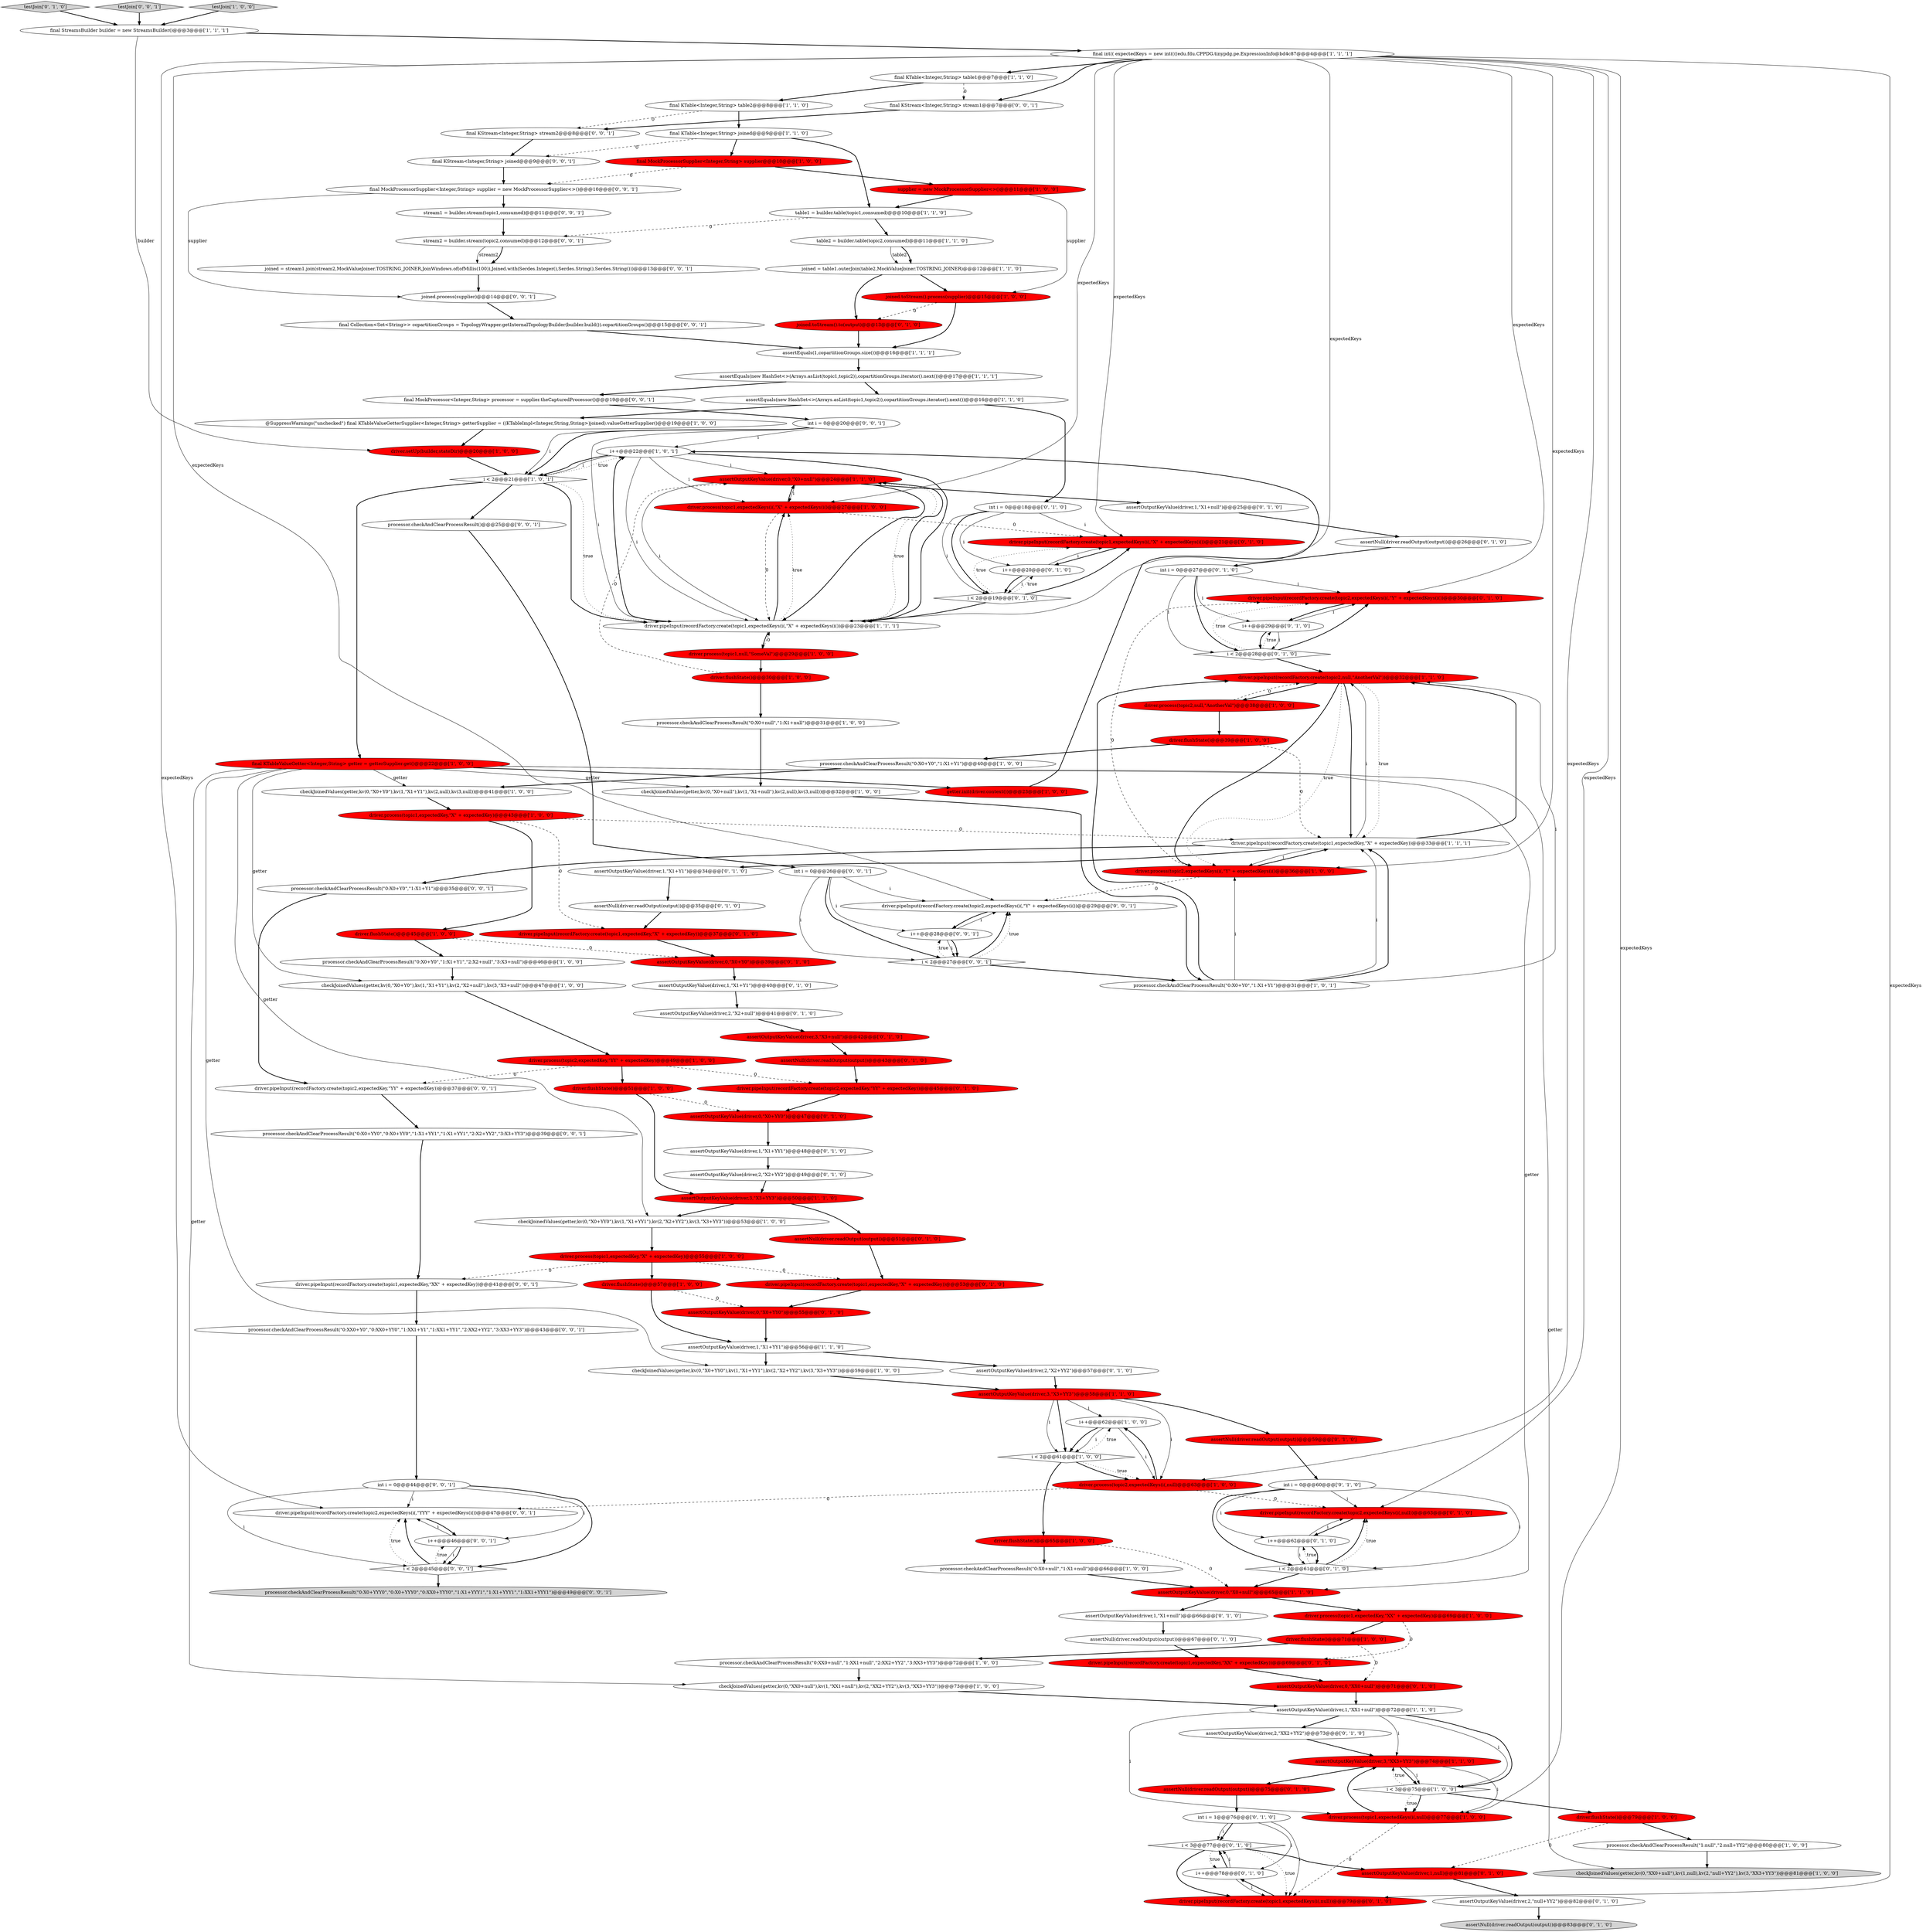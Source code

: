 digraph {
28 [style = filled, label = "final KTable<Integer,String> joined@@@9@@@['1', '1', '0']", fillcolor = white, shape = ellipse image = "AAA0AAABBB1BBB"];
21 [style = filled, label = "assertOutputKeyValue(driver,0,\"X0+null\")@@@65@@@['1', '1', '0']", fillcolor = red, shape = ellipse image = "AAA1AAABBB1BBB"];
115 [style = filled, label = "processor.checkAndClearProcessResult(\"0:X0+YYY0\",\"0:X0+YYY0\",\"0:XX0+YYY0\",\"1:X1+YYY1\",\"1:X1+YYY1\",\"1:XX1+YYY1\")@@@49@@@['0', '0', '1']", fillcolor = lightgray, shape = ellipse image = "AAA0AAABBB3BBB"];
87 [style = filled, label = "assertOutputKeyValue(driver,2,\"X2+YY2\")@@@57@@@['0', '1', '0']", fillcolor = white, shape = ellipse image = "AAA0AAABBB2BBB"];
33 [style = filled, label = "driver.flushState()@@@30@@@['1', '0', '0']", fillcolor = red, shape = ellipse image = "AAA1AAABBB1BBB"];
42 [style = filled, label = "final KTableValueGetter<Integer,String> getter = getterSupplier.get()@@@22@@@['1', '0', '0']", fillcolor = red, shape = ellipse image = "AAA1AAABBB1BBB"];
84 [style = filled, label = "assertOutputKeyValue(driver,1,null)@@@81@@@['0', '1', '0']", fillcolor = red, shape = ellipse image = "AAA1AAABBB2BBB"];
26 [style = filled, label = "driver.process(topic1,expectedKey,\"X\" + expectedKey)@@@43@@@['1', '0', '0']", fillcolor = red, shape = ellipse image = "AAA1AAABBB1BBB"];
96 [style = filled, label = "assertOutputKeyValue(driver,2,\"X2+YY2\")@@@49@@@['0', '1', '0']", fillcolor = white, shape = ellipse image = "AAA0AAABBB2BBB"];
98 [style = filled, label = "testJoin['0', '1', '0']", fillcolor = lightgray, shape = diamond image = "AAA0AAABBB2BBB"];
80 [style = filled, label = "driver.pipeInput(recordFactory.create(topic2,expectedKeys(i(,\"Y\" + expectedKeys(i())@@@30@@@['0', '1', '0']", fillcolor = red, shape = ellipse image = "AAA1AAABBB2BBB"];
25 [style = filled, label = "driver.pipeInput(recordFactory.create(topic2,null,\"AnotherVal\"))@@@32@@@['1', '1', '0']", fillcolor = red, shape = ellipse image = "AAA1AAABBB1BBB"];
132 [style = filled, label = "int i = 0@@@20@@@['0', '0', '1']", fillcolor = white, shape = ellipse image = "AAA0AAABBB3BBB"];
111 [style = filled, label = "assertNull(driver.readOutput(output))@@@26@@@['0', '1', '0']", fillcolor = white, shape = ellipse image = "AAA0AAABBB2BBB"];
16 [style = filled, label = "checkJoinedValues(getter,kv(0,\"X0+Y0\"),kv(1,\"X1+Y1\"),kv(2,null),kv(3,null))@@@41@@@['1', '0', '0']", fillcolor = white, shape = ellipse image = "AAA0AAABBB1BBB"];
131 [style = filled, label = "final MockProcessor<Integer,String> processor = supplier.theCapturedProcessor()@@@19@@@['0', '0', '1']", fillcolor = white, shape = ellipse image = "AAA0AAABBB3BBB"];
30 [style = filled, label = "driver.pipeInput(recordFactory.create(topic1,expectedKey,\"X\" + expectedKey))@@@33@@@['1', '1', '1']", fillcolor = white, shape = ellipse image = "AAA0AAABBB1BBB"];
88 [style = filled, label = "assertOutputKeyValue(driver,2,\"null+YY2\")@@@82@@@['0', '1', '0']", fillcolor = white, shape = ellipse image = "AAA0AAABBB2BBB"];
4 [style = filled, label = "assertEquals(new HashSet<>(Arrays.asList(topic1,topic2)),copartitionGroups.iterator().next())@@@16@@@['1', '1', '0']", fillcolor = white, shape = ellipse image = "AAA0AAABBB1BBB"];
35 [style = filled, label = "driver.process(topic2,null,\"AnotherVal\")@@@38@@@['1', '0', '0']", fillcolor = red, shape = ellipse image = "AAA1AAABBB1BBB"];
56 [style = filled, label = "driver.flushState()@@@57@@@['1', '0', '0']", fillcolor = red, shape = ellipse image = "AAA1AAABBB1BBB"];
13 [style = filled, label = "processor.checkAndClearProcessResult(\"0:X0+Y0\",\"1:X1+Y1\",\"2:X2+null\",\"3:X3+null\")@@@46@@@['1', '0', '0']", fillcolor = white, shape = ellipse image = "AAA0AAABBB1BBB"];
43 [style = filled, label = "driver.process(topic1,null,\"SomeVal\")@@@29@@@['1', '0', '0']", fillcolor = red, shape = ellipse image = "AAA1AAABBB1BBB"];
57 [style = filled, label = "driver.process(topic1,expectedKey,\"XX\" + expectedKey)@@@69@@@['1', '0', '0']", fillcolor = red, shape = ellipse image = "AAA1AAABBB1BBB"];
32 [style = filled, label = "assertOutputKeyValue(driver,0,\"X0+null\")@@@24@@@['1', '1', '0']", fillcolor = red, shape = ellipse image = "AAA1AAABBB1BBB"];
58 [style = filled, label = "assertOutputKeyValue(driver,1,\"XX1+null\")@@@72@@@['1', '1', '0']", fillcolor = white, shape = ellipse image = "AAA0AAABBB1BBB"];
71 [style = filled, label = "assertNull(driver.readOutput(output))@@@59@@@['0', '1', '0']", fillcolor = red, shape = ellipse image = "AAA1AAABBB2BBB"];
67 [style = filled, label = "assertNull(driver.readOutput(output))@@@51@@@['0', '1', '0']", fillcolor = red, shape = ellipse image = "AAA1AAABBB2BBB"];
50 [style = filled, label = "table1 = builder.table(topic1,consumed)@@@10@@@['1', '1', '0']", fillcolor = white, shape = ellipse image = "AAA0AAABBB1BBB"];
119 [style = filled, label = "testJoin['0', '0', '1']", fillcolor = lightgray, shape = diamond image = "AAA0AAABBB3BBB"];
54 [style = filled, label = "assertOutputKeyValue(driver,3,\"X3+YY3\")@@@58@@@['1', '1', '0']", fillcolor = red, shape = ellipse image = "AAA1AAABBB1BBB"];
108 [style = filled, label = "assertNull(driver.readOutput(output))@@@35@@@['0', '1', '0']", fillcolor = white, shape = ellipse image = "AAA0AAABBB2BBB"];
70 [style = filled, label = "assertOutputKeyValue(driver,3,\"X3+null\")@@@42@@@['0', '1', '0']", fillcolor = red, shape = ellipse image = "AAA1AAABBB2BBB"];
89 [style = filled, label = "int i = 0@@@27@@@['0', '1', '0']", fillcolor = white, shape = ellipse image = "AAA0AAABBB2BBB"];
36 [style = filled, label = "checkJoinedValues(getter,kv(0,\"XX0+null\"),kv(1,null),kv(2,\"null+YY2\"),kv(3,\"XX3+YY3\"))@@@81@@@['1', '0', '0']", fillcolor = lightgray, shape = ellipse image = "AAA0AAABBB1BBB"];
77 [style = filled, label = "i < 3@@@77@@@['0', '1', '0']", fillcolor = white, shape = diamond image = "AAA0AAABBB2BBB"];
105 [style = filled, label = "i < 2@@@28@@@['0', '1', '0']", fillcolor = white, shape = diamond image = "AAA0AAABBB2BBB"];
40 [style = filled, label = "processor.checkAndClearProcessResult(\"0:X0+Y0\",\"1:X1+Y1\")@@@31@@@['1', '0', '1']", fillcolor = white, shape = ellipse image = "AAA0AAABBB1BBB"];
48 [style = filled, label = "driver.flushState()@@@79@@@['1', '0', '0']", fillcolor = red, shape = ellipse image = "AAA1AAABBB1BBB"];
61 [style = filled, label = "assertEquals(new HashSet<>(Arrays.asList(topic1,topic2)),copartitionGroups.iterator().next())@@@17@@@['1', '1', '1']", fillcolor = white, shape = ellipse image = "AAA0AAABBB1BBB"];
128 [style = filled, label = "driver.pipeInput(recordFactory.create(topic2,expectedKeys(i(,\"YYY\" + expectedKeys(i())@@@47@@@['0', '0', '1']", fillcolor = white, shape = ellipse image = "AAA0AAABBB3BBB"];
69 [style = filled, label = "joined.toStream().to(output)@@@13@@@['0', '1', '0']", fillcolor = red, shape = ellipse image = "AAA1AAABBB2BBB"];
72 [style = filled, label = "assertNull(driver.readOutput(output))@@@67@@@['0', '1', '0']", fillcolor = white, shape = ellipse image = "AAA0AAABBB2BBB"];
136 [style = filled, label = "joined = stream1.join(stream2,MockValueJoiner.TOSTRING_JOINER,JoinWindows.of(ofMillis(100)),Joined.with(Serdes.Integer(),Serdes.String(),Serdes.String()))@@@13@@@['0', '0', '1']", fillcolor = white, shape = ellipse image = "AAA0AAABBB3BBB"];
90 [style = filled, label = "driver.pipeInput(recordFactory.create(topic1,expectedKey,\"X\" + expectedKey))@@@53@@@['0', '1', '0']", fillcolor = red, shape = ellipse image = "AAA1AAABBB2BBB"];
114 [style = filled, label = "stream1 = builder.stream(topic1,consumed)@@@11@@@['0', '0', '1']", fillcolor = white, shape = ellipse image = "AAA0AAABBB3BBB"];
12 [style = filled, label = "driver.flushState()@@@51@@@['1', '0', '0']", fillcolor = red, shape = ellipse image = "AAA1AAABBB1BBB"];
68 [style = filled, label = "assertOutputKeyValue(driver,0,\"X0+YY0\")@@@55@@@['0', '1', '0']", fillcolor = red, shape = ellipse image = "AAA1AAABBB2BBB"];
34 [style = filled, label = "checkJoinedValues(getter,kv(0,\"X0+YY0\"),kv(1,\"X1+YY1\"),kv(2,\"X2+YY2\"),kv(3,\"X3+YY3\"))@@@53@@@['1', '0', '0']", fillcolor = white, shape = ellipse image = "AAA0AAABBB1BBB"];
8 [style = filled, label = "testJoin['1', '0', '0']", fillcolor = lightgray, shape = diamond image = "AAA0AAABBB1BBB"];
45 [style = filled, label = "table2 = builder.table(topic2,consumed)@@@11@@@['1', '1', '0']", fillcolor = white, shape = ellipse image = "AAA0AAABBB1BBB"];
135 [style = filled, label = "driver.pipeInput(recordFactory.create(topic2,expectedKeys(i(,\"Y\" + expectedKeys(i())@@@29@@@['0', '0', '1']", fillcolor = white, shape = ellipse image = "AAA0AAABBB3BBB"];
73 [style = filled, label = "i++@@@78@@@['0', '1', '0']", fillcolor = white, shape = ellipse image = "AAA0AAABBB2BBB"];
129 [style = filled, label = "i++@@@46@@@['0', '0', '1']", fillcolor = white, shape = ellipse image = "AAA0AAABBB3BBB"];
79 [style = filled, label = "i++@@@29@@@['0', '1', '0']", fillcolor = white, shape = ellipse image = "AAA0AAABBB2BBB"];
107 [style = filled, label = "assertOutputKeyValue(driver,1,\"X1+null\")@@@25@@@['0', '1', '0']", fillcolor = white, shape = ellipse image = "AAA0AAABBB2BBB"];
29 [style = filled, label = "driver.flushState()@@@45@@@['1', '0', '0']", fillcolor = red, shape = ellipse image = "AAA1AAABBB1BBB"];
17 [style = filled, label = "processor.checkAndClearProcessResult(\"0:XX0+null\",\"1:XX1+null\",\"2:XX2+YY2\",\"3:XX3+YY3\")@@@72@@@['1', '0', '0']", fillcolor = white, shape = ellipse image = "AAA0AAABBB1BBB"];
38 [style = filled, label = "processor.checkAndClearProcessResult(\"0:X0+null\",\"1:X1+null\")@@@31@@@['1', '0', '0']", fillcolor = white, shape = ellipse image = "AAA0AAABBB1BBB"];
76 [style = filled, label = "driver.pipeInput(recordFactory.create(topic1,expectedKey,\"X\" + expectedKey))@@@37@@@['0', '1', '0']", fillcolor = red, shape = ellipse image = "AAA1AAABBB2BBB"];
125 [style = filled, label = "i < 2@@@27@@@['0', '0', '1']", fillcolor = white, shape = diamond image = "AAA0AAABBB3BBB"];
117 [style = filled, label = "processor.checkAndClearProcessResult()@@@25@@@['0', '0', '1']", fillcolor = white, shape = ellipse image = "AAA0AAABBB3BBB"];
10 [style = filled, label = "checkJoinedValues(getter,kv(0,\"X0+Y0\"),kv(1,\"X1+Y1\"),kv(2,\"X2+null\"),kv(3,\"X3+null\"))@@@47@@@['1', '0', '0']", fillcolor = white, shape = ellipse image = "AAA0AAABBB1BBB"];
124 [style = filled, label = "joined.process(supplier)@@@14@@@['0', '0', '1']", fillcolor = white, shape = ellipse image = "AAA0AAABBB3BBB"];
97 [style = filled, label = "assertNull(driver.readOutput(output))@@@43@@@['0', '1', '0']", fillcolor = red, shape = ellipse image = "AAA1AAABBB2BBB"];
1 [style = filled, label = "processor.checkAndClearProcessResult(\"0:X0+Y0\",\"1:X1+Y1\")@@@40@@@['1', '0', '0']", fillcolor = white, shape = ellipse image = "AAA0AAABBB1BBB"];
99 [style = filled, label = "driver.pipeInput(recordFactory.create(topic1,expectedKey,\"XX\" + expectedKey))@@@69@@@['0', '1', '0']", fillcolor = red, shape = ellipse image = "AAA1AAABBB2BBB"];
6 [style = filled, label = "i++@@@22@@@['1', '0', '1']", fillcolor = white, shape = ellipse image = "AAA0AAABBB1BBB"];
91 [style = filled, label = "assertNull(driver.readOutput(output))@@@75@@@['0', '1', '0']", fillcolor = red, shape = ellipse image = "AAA1AAABBB2BBB"];
47 [style = filled, label = "processor.checkAndClearProcessResult(\"0:X0+null\",\"1:X1+null\")@@@66@@@['1', '0', '0']", fillcolor = white, shape = ellipse image = "AAA0AAABBB1BBB"];
62 [style = filled, label = "final StreamsBuilder builder = new StreamsBuilder()@@@3@@@['1', '1', '1']", fillcolor = white, shape = ellipse image = "AAA0AAABBB1BBB"];
51 [style = filled, label = "final MockProcessorSupplier<Integer,String> supplier@@@10@@@['1', '0', '0']", fillcolor = red, shape = ellipse image = "AAA1AAABBB1BBB"];
100 [style = filled, label = "driver.pipeInput(recordFactory.create(topic2,expectedKeys(i(,null))@@@63@@@['0', '1', '0']", fillcolor = red, shape = ellipse image = "AAA1AAABBB2BBB"];
137 [style = filled, label = "final Collection<Set<String>> copartitionGroups = TopologyWrapper.getInternalTopologyBuilder(builder.build()).copartitionGroups()@@@15@@@['0', '0', '1']", fillcolor = white, shape = ellipse image = "AAA0AAABBB3BBB"];
20 [style = filled, label = "checkJoinedValues(getter,kv(0,\"XX0+null\"),kv(1,\"XX1+null\"),kv(2,\"XX2+YY2\"),kv(3,\"XX3+YY3\"))@@@73@@@['1', '0', '0']", fillcolor = white, shape = ellipse image = "AAA0AAABBB1BBB"];
0 [style = filled, label = "final KTable<Integer,String> table1@@@7@@@['1', '1', '0']", fillcolor = white, shape = ellipse image = "AAA0AAABBB1BBB"];
75 [style = filled, label = "int i = 0@@@60@@@['0', '1', '0']", fillcolor = white, shape = ellipse image = "AAA0AAABBB2BBB"];
60 [style = filled, label = "assertOutputKeyValue(driver,3,\"XX3+YY3\")@@@74@@@['1', '1', '0']", fillcolor = red, shape = ellipse image = "AAA1AAABBB1BBB"];
23 [style = filled, label = "i < 3@@@75@@@['1', '0', '0']", fillcolor = white, shape = diamond image = "AAA0AAABBB1BBB"];
112 [style = filled, label = "stream2 = builder.stream(topic2,consumed)@@@12@@@['0', '0', '1']", fillcolor = white, shape = ellipse image = "AAA0AAABBB3BBB"];
59 [style = filled, label = "final KTable<Integer,String> table2@@@8@@@['1', '1', '0']", fillcolor = white, shape = ellipse image = "AAA0AAABBB1BBB"];
94 [style = filled, label = "driver.pipeInput(recordFactory.create(topic1,expectedKeys(i(,null))@@@79@@@['0', '1', '0']", fillcolor = red, shape = ellipse image = "AAA1AAABBB2BBB"];
110 [style = filled, label = "int i = 1@@@76@@@['0', '1', '0']", fillcolor = white, shape = ellipse image = "AAA0AAABBB2BBB"];
81 [style = filled, label = "i < 2@@@61@@@['0', '1', '0']", fillcolor = white, shape = diamond image = "AAA0AAABBB2BBB"];
19 [style = filled, label = "final int(( expectedKeys = new int((((edu.fdu.CPPDG.tinypdg.pe.ExpressionInfo@bd4c87@@@4@@@['1', '1', '1']", fillcolor = white, shape = ellipse image = "AAA0AAABBB1BBB"];
106 [style = filled, label = "assertOutputKeyValue(driver,2,\"XX2+YY2\")@@@73@@@['0', '1', '0']", fillcolor = white, shape = ellipse image = "AAA0AAABBB2BBB"];
95 [style = filled, label = "assertOutputKeyValue(driver,0,\"X0+Y0\")@@@39@@@['0', '1', '0']", fillcolor = red, shape = ellipse image = "AAA1AAABBB2BBB"];
2 [style = filled, label = "assertOutputKeyValue(driver,1,\"X1+YY1\")@@@56@@@['1', '1', '0']", fillcolor = white, shape = ellipse image = "AAA0AAABBB1BBB"];
39 [style = filled, label = "driver.flushState()@@@39@@@['1', '0', '0']", fillcolor = red, shape = ellipse image = "AAA1AAABBB1BBB"];
53 [style = filled, label = "i < 2@@@21@@@['1', '0', '1']", fillcolor = white, shape = diamond image = "AAA0AAABBB1BBB"];
78 [style = filled, label = "assertOutputKeyValue(driver,1,\"X1+Y1\")@@@34@@@['0', '1', '0']", fillcolor = white, shape = ellipse image = "AAA0AAABBB2BBB"];
82 [style = filled, label = "i++@@@20@@@['0', '1', '0']", fillcolor = white, shape = ellipse image = "AAA0AAABBB2BBB"];
15 [style = filled, label = "i++@@@62@@@['1', '0', '0']", fillcolor = white, shape = ellipse image = "AAA0AAABBB1BBB"];
64 [style = filled, label = "i < 2@@@61@@@['1', '0', '0']", fillcolor = white, shape = diamond image = "AAA0AAABBB1BBB"];
22 [style = filled, label = "processor.checkAndClearProcessResult(\"1:null\",\"2:null+YY2\")@@@80@@@['1', '0', '0']", fillcolor = white, shape = ellipse image = "AAA0AAABBB1BBB"];
121 [style = filled, label = "final KStream<Integer,String> joined@@@9@@@['0', '0', '1']", fillcolor = white, shape = ellipse image = "AAA0AAABBB3BBB"];
118 [style = filled, label = "i < 2@@@45@@@['0', '0', '1']", fillcolor = white, shape = diamond image = "AAA0AAABBB3BBB"];
52 [style = filled, label = "driver.process(topic1,expectedKey,\"X\" + expectedKey)@@@55@@@['1', '0', '0']", fillcolor = red, shape = ellipse image = "AAA1AAABBB1BBB"];
133 [style = filled, label = "processor.checkAndClearProcessResult(\"0:X0+YY0\",\"0:X0+YY0\",\"1:X1+YY1\",\"1:X1+YY1\",\"2:X2+YY2\",\"3:X3+YY3\")@@@39@@@['0', '0', '1']", fillcolor = white, shape = ellipse image = "AAA0AAABBB3BBB"];
83 [style = filled, label = "assertNull(driver.readOutput(output))@@@83@@@['0', '1', '0']", fillcolor = lightgray, shape = ellipse image = "AAA0AAABBB2BBB"];
126 [style = filled, label = "final MockProcessorSupplier<Integer,String> supplier = new MockProcessorSupplier<>()@@@10@@@['0', '0', '1']", fillcolor = white, shape = ellipse image = "AAA0AAABBB3BBB"];
9 [style = filled, label = "checkJoinedValues(getter,kv(0,\"X0+null\"),kv(1,\"X1+null\"),kv(2,null),kv(3,null))@@@32@@@['1', '0', '0']", fillcolor = white, shape = ellipse image = "AAA0AAABBB1BBB"];
116 [style = filled, label = "int i = 0@@@44@@@['0', '0', '1']", fillcolor = white, shape = ellipse image = "AAA0AAABBB3BBB"];
92 [style = filled, label = "i < 2@@@19@@@['0', '1', '0']", fillcolor = white, shape = diamond image = "AAA0AAABBB2BBB"];
134 [style = filled, label = "final KStream<Integer,String> stream1@@@7@@@['0', '0', '1']", fillcolor = white, shape = ellipse image = "AAA0AAABBB3BBB"];
3 [style = filled, label = "@SuppressWarnings(\"unchecked\") final KTableValueGetterSupplier<Integer,String> getterSupplier = ((KTableImpl<Integer,String,String>)joined).valueGetterSupplier()@@@19@@@['1', '0', '0']", fillcolor = white, shape = ellipse image = "AAA0AAABBB1BBB"];
27 [style = filled, label = "driver.process(topic2,expectedKeys(i(,\"Y\" + expectedKeys(i()@@@36@@@['1', '0', '0']", fillcolor = red, shape = ellipse image = "AAA1AAABBB1BBB"];
85 [style = filled, label = "assertOutputKeyValue(driver,1,\"X1+Y1\")@@@40@@@['0', '1', '0']", fillcolor = white, shape = ellipse image = "AAA0AAABBB2BBB"];
49 [style = filled, label = "assertEquals(1,copartitionGroups.size())@@@16@@@['1', '1', '1']", fillcolor = white, shape = ellipse image = "AAA0AAABBB1BBB"];
113 [style = filled, label = "i++@@@28@@@['0', '0', '1']", fillcolor = white, shape = ellipse image = "AAA0AAABBB3BBB"];
123 [style = filled, label = "final KStream<Integer,String> stream2@@@8@@@['0', '0', '1']", fillcolor = white, shape = ellipse image = "AAA0AAABBB3BBB"];
103 [style = filled, label = "assertOutputKeyValue(driver,0,\"XX0+null\")@@@71@@@['0', '1', '0']", fillcolor = red, shape = ellipse image = "AAA1AAABBB2BBB"];
24 [style = filled, label = "driver.process(topic2,expectedKeys(i(,null)@@@63@@@['1', '0', '0']", fillcolor = red, shape = ellipse image = "AAA1AAABBB1BBB"];
11 [style = filled, label = "driver.setUp(builder,stateDir)@@@20@@@['1', '0', '0']", fillcolor = red, shape = ellipse image = "AAA1AAABBB1BBB"];
14 [style = filled, label = "driver.process(topic2,expectedKey,\"YY\" + expectedKey)@@@49@@@['1', '0', '0']", fillcolor = red, shape = ellipse image = "AAA1AAABBB1BBB"];
44 [style = filled, label = "driver.process(topic1,expectedKeys(i(,null)@@@77@@@['1', '0', '0']", fillcolor = red, shape = ellipse image = "AAA1AAABBB1BBB"];
63 [style = filled, label = "assertOutputKeyValue(driver,3,\"X3+YY3\")@@@50@@@['1', '1', '0']", fillcolor = red, shape = ellipse image = "AAA1AAABBB1BBB"];
102 [style = filled, label = "assertOutputKeyValue(driver,0,\"X0+YY0\")@@@47@@@['0', '1', '0']", fillcolor = red, shape = ellipse image = "AAA1AAABBB2BBB"];
120 [style = filled, label = "processor.checkAndClearProcessResult(\"0:X0+Y0\",\"1:X1+Y1\")@@@35@@@['0', '0', '1']", fillcolor = white, shape = ellipse image = "AAA0AAABBB3BBB"];
5 [style = filled, label = "getter.init(driver.context())@@@23@@@['1', '0', '0']", fillcolor = red, shape = ellipse image = "AAA1AAABBB1BBB"];
55 [style = filled, label = "driver.process(topic1,expectedKeys(i(,\"X\" + expectedKeys(i()@@@27@@@['1', '0', '0']", fillcolor = red, shape = ellipse image = "AAA1AAABBB1BBB"];
104 [style = filled, label = "assertOutputKeyValue(driver,1,\"X1+null\")@@@66@@@['0', '1', '0']", fillcolor = white, shape = ellipse image = "AAA0AAABBB2BBB"];
86 [style = filled, label = "assertOutputKeyValue(driver,1,\"X1+YY1\")@@@48@@@['0', '1', '0']", fillcolor = white, shape = ellipse image = "AAA0AAABBB2BBB"];
130 [style = filled, label = "driver.pipeInput(recordFactory.create(topic2,expectedKey,\"YY\" + expectedKey))@@@37@@@['0', '0', '1']", fillcolor = white, shape = ellipse image = "AAA0AAABBB3BBB"];
65 [style = filled, label = "driver.pipeInput(recordFactory.create(topic1,expectedKeys(i(,\"X\" + expectedKeys(i())@@@23@@@['1', '1', '1']", fillcolor = white, shape = ellipse image = "AAA0AAABBB1BBB"];
41 [style = filled, label = "driver.flushState()@@@65@@@['1', '0', '0']", fillcolor = red, shape = ellipse image = "AAA1AAABBB1BBB"];
122 [style = filled, label = "processor.checkAndClearProcessResult(\"0:XX0+Y0\",\"0:XX0+YY0\",\"1:XX1+Y1\",\"1:XX1+YY1\",\"2:XX2+YY2\",\"3:XX3+YY3\")@@@43@@@['0', '0', '1']", fillcolor = white, shape = ellipse image = "AAA0AAABBB3BBB"];
109 [style = filled, label = "assertOutputKeyValue(driver,2,\"X2+null\")@@@41@@@['0', '1', '0']", fillcolor = white, shape = ellipse image = "AAA0AAABBB2BBB"];
138 [style = filled, label = "driver.pipeInput(recordFactory.create(topic1,expectedKey,\"XX\" + expectedKey))@@@41@@@['0', '0', '1']", fillcolor = white, shape = ellipse image = "AAA0AAABBB3BBB"];
66 [style = filled, label = "int i = 0@@@18@@@['0', '1', '0']", fillcolor = white, shape = ellipse image = "AAA0AAABBB2BBB"];
37 [style = filled, label = "joined.toStream().process(supplier)@@@15@@@['1', '0', '0']", fillcolor = red, shape = ellipse image = "AAA1AAABBB1BBB"];
18 [style = filled, label = "joined = table1.outerJoin(table2,MockValueJoiner.TOSTRING_JOINER)@@@12@@@['1', '1', '0']", fillcolor = white, shape = ellipse image = "AAA0AAABBB1BBB"];
127 [style = filled, label = "int i = 0@@@26@@@['0', '0', '1']", fillcolor = white, shape = ellipse image = "AAA0AAABBB3BBB"];
7 [style = filled, label = "driver.flushState()@@@71@@@['1', '0', '0']", fillcolor = red, shape = ellipse image = "AAA1AAABBB1BBB"];
93 [style = filled, label = "i++@@@62@@@['0', '1', '0']", fillcolor = white, shape = ellipse image = "AAA0AAABBB2BBB"];
74 [style = filled, label = "driver.pipeInput(recordFactory.create(topic1,expectedKeys(i(,\"X\" + expectedKeys(i())@@@21@@@['0', '1', '0']", fillcolor = red, shape = ellipse image = "AAA1AAABBB2BBB"];
101 [style = filled, label = "driver.pipeInput(recordFactory.create(topic2,expectedKey,\"YY\" + expectedKey))@@@45@@@['0', '1', '0']", fillcolor = red, shape = ellipse image = "AAA1AAABBB2BBB"];
46 [style = filled, label = "checkJoinedValues(getter,kv(0,\"X0+YY0\"),kv(1,\"X1+YY1\"),kv(2,\"X2+YY2\"),kv(3,\"X3+YY3\"))@@@59@@@['1', '0', '0']", fillcolor = white, shape = ellipse image = "AAA0AAABBB1BBB"];
31 [style = filled, label = "supplier = new MockProcessorSupplier<>()@@@11@@@['1', '0', '0']", fillcolor = red, shape = ellipse image = "AAA1AAABBB1BBB"];
129->118 [style = solid, label="i"];
109->70 [style = bold, label=""];
20->58 [style = bold, label=""];
37->49 [style = bold, label=""];
72->99 [style = bold, label=""];
74->82 [style = bold, label=""];
133->138 [style = bold, label=""];
25->30 [style = bold, label=""];
42->16 [style = solid, label="getter"];
41->21 [style = dashed, label="0"];
28->50 [style = bold, label=""];
91->110 [style = bold, label=""];
127->135 [style = solid, label="i"];
19->65 [style = solid, label="expectedKeys"];
40->25 [style = bold, label=""];
63->34 [style = bold, label=""];
70->97 [style = bold, label=""];
121->126 [style = bold, label=""];
116->118 [style = bold, label=""];
19->44 [style = solid, label="expectedKeys"];
42->9 [style = solid, label="getter"];
66->82 [style = solid, label="i"];
25->35 [style = bold, label=""];
60->44 [style = solid, label="i"];
55->65 [style = dashed, label="0"];
28->121 [style = dashed, label="0"];
84->88 [style = bold, label=""];
30->25 [style = solid, label="i"];
30->78 [style = bold, label=""];
31->50 [style = bold, label=""];
92->82 [style = dotted, label="true"];
0->134 [style = dashed, label="0"];
42->10 [style = solid, label="getter"];
23->44 [style = dotted, label="true"];
61->131 [style = bold, label=""];
53->65 [style = bold, label=""];
46->54 [style = bold, label=""];
58->23 [style = solid, label="i"];
132->53 [style = solid, label="i"];
14->130 [style = dashed, label="0"];
113->125 [style = bold, label=""];
50->45 [style = bold, label=""];
103->58 [style = bold, label=""];
127->125 [style = solid, label="i"];
19->128 [style = solid, label="expectedKeys"];
112->136 [style = solid, label="stream2"];
42->21 [style = solid, label="getter"];
24->100 [style = dashed, label="0"];
90->68 [style = bold, label=""];
66->74 [style = solid, label="i"];
58->106 [style = bold, label=""];
54->71 [style = bold, label=""];
132->53 [style = bold, label=""];
60->23 [style = bold, label=""];
17->20 [style = bold, label=""];
82->92 [style = bold, label=""];
23->44 [style = bold, label=""];
9->40 [style = bold, label=""];
88->83 [style = bold, label=""];
137->49 [style = bold, label=""];
132->6 [style = solid, label="i"];
4->3 [style = bold, label=""];
64->24 [style = dotted, label="true"];
78->108 [style = bold, label=""];
116->129 [style = solid, label="i"];
53->65 [style = dotted, label="true"];
125->135 [style = bold, label=""];
75->81 [style = solid, label="i"];
40->27 [style = solid, label="i"];
127->113 [style = solid, label="i"];
53->117 [style = bold, label=""];
123->121 [style = bold, label=""];
54->64 [style = solid, label="i"];
64->15 [style = dotted, label="true"];
10->14 [style = bold, label=""];
100->93 [style = bold, label=""];
37->69 [style = dashed, label="0"];
118->115 [style = bold, label=""];
125->40 [style = bold, label=""];
54->15 [style = solid, label="i"];
27->30 [style = bold, label=""];
34->52 [style = bold, label=""];
126->114 [style = bold, label=""];
77->73 [style = dotted, label="true"];
81->100 [style = bold, label=""];
3->11 [style = bold, label=""];
16->26 [style = bold, label=""];
12->63 [style = bold, label=""];
89->79 [style = solid, label="i"];
33->32 [style = dashed, label="0"];
42->34 [style = solid, label="getter"];
30->27 [style = solid, label="i"];
19->94 [style = solid, label="expectedKeys"];
71->75 [style = bold, label=""];
134->123 [style = bold, label=""];
93->81 [style = solid, label="i"];
56->68 [style = dashed, label="0"];
23->48 [style = bold, label=""];
65->6 [style = bold, label=""];
8->62 [style = bold, label=""];
21->104 [style = bold, label=""];
105->80 [style = bold, label=""];
25->27 [style = bold, label=""];
42->36 [style = solid, label="getter"];
80->79 [style = bold, label=""];
6->53 [style = bold, label=""];
127->125 [style = bold, label=""];
6->65 [style = solid, label="i"];
122->116 [style = bold, label=""];
105->25 [style = bold, label=""];
114->112 [style = bold, label=""];
101->102 [style = bold, label=""];
129->118 [style = bold, label=""];
5->6 [style = bold, label=""];
93->100 [style = solid, label="i"];
110->94 [style = solid, label="i"];
45->18 [style = solid, label="table2"];
113->135 [style = solid, label="i"];
1->16 [style = bold, label=""];
40->30 [style = solid, label="i"];
106->60 [style = bold, label=""];
57->7 [style = bold, label=""];
15->24 [style = solid, label="i"];
76->95 [style = bold, label=""];
52->138 [style = dashed, label="0"];
98->62 [style = bold, label=""];
43->33 [style = bold, label=""];
65->55 [style = bold, label=""];
59->28 [style = bold, label=""];
15->64 [style = bold, label=""];
107->111 [style = bold, label=""];
55->32 [style = bold, label=""];
79->105 [style = bold, label=""];
19->134 [style = bold, label=""];
19->27 [style = solid, label="expectedKeys"];
64->41 [style = bold, label=""];
82->74 [style = solid, label="i"];
89->105 [style = solid, label="i"];
108->76 [style = bold, label=""];
118->128 [style = dotted, label="true"];
75->100 [style = solid, label="i"];
18->37 [style = bold, label=""];
92->74 [style = bold, label=""];
13->10 [style = bold, label=""];
54->64 [style = bold, label=""];
32->107 [style = bold, label=""];
7->17 [style = bold, label=""];
43->65 [style = dashed, label="0"];
21->57 [style = bold, label=""];
77->94 [style = bold, label=""];
58->44 [style = solid, label="i"];
79->80 [style = solid, label="i"];
75->93 [style = solid, label="i"];
27->80 [style = dashed, label="0"];
19->24 [style = solid, label="expectedKeys"];
35->39 [style = bold, label=""];
53->42 [style = bold, label=""];
86->96 [style = bold, label=""];
38->9 [style = bold, label=""];
85->109 [style = bold, label=""];
94->73 [style = bold, label=""];
136->124 [style = bold, label=""];
32->65 [style = solid, label="i"];
58->60 [style = solid, label="i"];
62->19 [style = bold, label=""];
82->92 [style = solid, label="i"];
99->103 [style = bold, label=""];
53->6 [style = dotted, label="true"];
15->64 [style = solid, label="i"];
4->66 [style = bold, label=""];
49->61 [style = bold, label=""];
26->76 [style = dashed, label="0"];
18->69 [style = bold, label=""];
19->0 [style = bold, label=""];
42->46 [style = solid, label="getter"];
6->65 [style = bold, label=""];
79->105 [style = solid, label="i"];
117->127 [style = bold, label=""];
92->74 [style = dotted, label="true"];
26->30 [style = dashed, label="0"];
81->21 [style = bold, label=""];
110->77 [style = bold, label=""];
116->128 [style = solid, label="i"];
19->135 [style = solid, label="expectedKeys"];
65->32 [style = dotted, label="true"];
14->101 [style = dashed, label="0"];
30->120 [style = bold, label=""];
129->128 [style = solid, label="i"];
58->23 [style = bold, label=""];
102->86 [style = bold, label=""];
19->100 [style = solid, label="expectedKeys"];
52->90 [style = dashed, label="0"];
7->103 [style = dashed, label="0"];
63->67 [style = bold, label=""];
50->112 [style = dashed, label="0"];
19->74 [style = solid, label="expectedKeys"];
126->124 [style = solid, label="supplier"];
62->11 [style = solid, label="builder"];
42->20 [style = solid, label="getter"];
39->1 [style = bold, label=""];
54->24 [style = solid, label="i"];
40->30 [style = bold, label=""];
41->47 [style = bold, label=""];
47->21 [style = bold, label=""];
6->32 [style = solid, label="i"];
128->129 [style = bold, label=""];
75->81 [style = bold, label=""];
32->55 [style = solid, label="i"];
73->94 [style = solid, label="i"];
39->30 [style = dashed, label="0"];
61->4 [style = bold, label=""];
56->2 [style = bold, label=""];
96->63 [style = bold, label=""];
69->49 [style = bold, label=""];
89->105 [style = bold, label=""];
0->59 [style = bold, label=""];
45->18 [style = bold, label=""];
24->15 [style = bold, label=""];
24->128 [style = dashed, label="0"];
110->73 [style = solid, label="i"];
104->72 [style = bold, label=""];
113->125 [style = solid, label="i"];
2->46 [style = bold, label=""];
35->25 [style = dashed, label="0"];
29->95 [style = dashed, label="0"];
12->102 [style = dashed, label="0"];
87->54 [style = bold, label=""];
44->60 [style = bold, label=""];
112->136 [style = bold, label=""];
19->55 [style = solid, label="expectedKeys"];
118->128 [style = bold, label=""];
105->79 [style = dotted, label="true"];
48->84 [style = dashed, label="0"];
65->43 [style = bold, label=""];
26->29 [style = bold, label=""];
6->53 [style = solid, label="i"];
66->92 [style = bold, label=""];
81->93 [style = dotted, label="true"];
66->92 [style = solid, label="i"];
131->132 [style = bold, label=""];
30->25 [style = bold, label=""];
52->56 [style = bold, label=""];
95->85 [style = bold, label=""];
135->113 [style = bold, label=""];
48->22 [style = bold, label=""];
60->91 [style = bold, label=""];
32->65 [style = bold, label=""];
28->51 [style = bold, label=""];
64->24 [style = bold, label=""];
65->55 [style = dotted, label="true"];
93->81 [style = bold, label=""];
81->100 [style = dotted, label="true"];
119->62 [style = bold, label=""];
57->99 [style = dashed, label="0"];
19->80 [style = solid, label="expectedKeys"];
130->133 [style = bold, label=""];
23->60 [style = dotted, label="true"];
6->55 [style = solid, label="i"];
11->53 [style = bold, label=""];
89->80 [style = solid, label="i"];
2->87 [style = bold, label=""];
31->37 [style = solid, label="supplier"];
120->130 [style = bold, label=""];
27->135 [style = dashed, label="0"];
124->137 [style = bold, label=""];
51->126 [style = dashed, label="0"];
116->118 [style = solid, label="i"];
44->94 [style = dashed, label="0"];
77->94 [style = dotted, label="true"];
97->101 [style = bold, label=""];
138->122 [style = bold, label=""];
22->36 [style = bold, label=""];
14->12 [style = bold, label=""];
68->2 [style = bold, label=""];
105->80 [style = dotted, label="true"];
92->65 [style = bold, label=""];
111->89 [style = bold, label=""];
40->25 [style = solid, label="i"];
33->38 [style = bold, label=""];
73->77 [style = bold, label=""];
73->77 [style = solid, label="i"];
132->65 [style = solid, label="i"];
125->135 [style = dotted, label="true"];
118->129 [style = dotted, label="true"];
42->5 [style = bold, label=""];
51->31 [style = bold, label=""];
59->123 [style = dashed, label="0"];
67->90 [style = bold, label=""];
77->84 [style = bold, label=""];
110->77 [style = solid, label="i"];
25->27 [style = dotted, label="true"];
25->30 [style = dotted, label="true"];
55->74 [style = dashed, label="0"];
60->23 [style = solid, label="i"];
125->113 [style = dotted, label="true"];
65->32 [style = bold, label=""];
29->13 [style = bold, label=""];
}
